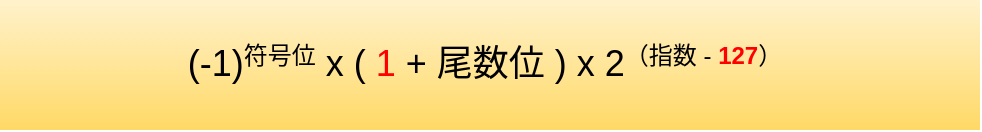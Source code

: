 <mxfile version="13.9.9" type="github">
  <diagram id="9HiJ6DpxU0Rrw7K0wKQl" name="第 1 页">
    <mxGraphModel dx="830" dy="745" grid="1" gridSize="10" guides="1" tooltips="1" connect="1" arrows="1" fold="1" page="1" pageScale="1" pageWidth="827" pageHeight="1169" math="0" shadow="0">
      <root>
        <mxCell id="0" />
        <mxCell id="1" parent="0" />
        <mxCell id="YfqhiunlIznU8pZJpsaj-10" value="&lt;sup&gt;&lt;font&gt;&lt;font&gt;&lt;font size=&quot;4&quot;&gt;(-1)&lt;/font&gt;&lt;sup&gt;&lt;font style=&quot;font-size: 12px&quot;&gt;符号位&lt;/font&gt;&lt;/sup&gt;&lt;font size=&quot;4&quot;&gt; x ( &lt;font color=&quot;#ff0000&quot;&gt;1&lt;/font&gt; + 尾数位 ) x 2&lt;/font&gt;&lt;sup&gt;&lt;font style=&quot;font-size: 12px&quot;&gt;（指数 - &lt;font color=&quot;#ff0000&quot;&gt;&lt;b&gt;127&lt;/b&gt;&lt;/font&gt;）&lt;/font&gt;&lt;/sup&gt;&lt;sup style=&quot;font-size: 18px&quot;&gt;&amp;nbsp;&lt;/sup&gt;&lt;/font&gt;&lt;br style=&quot;font-size: 18px&quot;&gt;&lt;/font&gt;&lt;/sup&gt;" style="rounded=0;whiteSpace=wrap;html=1;fontSize=18;fillColor=#fff2cc;gradientColor=#ffd966;strokeColor=none;fontStyle=0" vertex="1" parent="1">
          <mxGeometry x="120" y="400" width="490" height="65" as="geometry" />
        </mxCell>
      </root>
    </mxGraphModel>
  </diagram>
</mxfile>
